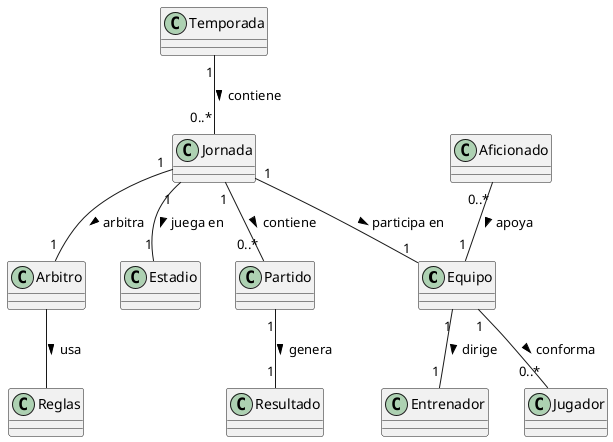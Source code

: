@startuml
class Equipo

class Entrenador

class Jugador

class Arbitro

class Reglas

class Jornada

class Estadio

class Temporada

class Partido

class Resultado

class Aficionado

Equipo "1" -- "1" Entrenador : dirige >
Equipo "1" -- "0..*" Jugador : conforma >
Jornada "1" -- "1" Equipo : participa en >
Jornada "1" -- "1" Arbitro : arbitra >
Jornada "1" -- "1" Estadio : juega en >
Arbitro -- Reglas : usa >

Temporada "1" -- "0..*" Jornada : contiene >
Jornada "1" -- "0..*" Partido : contiene >
Partido "1" -- "1" Resultado : genera >
Aficionado "0..*" -- "1" Equipo : apoya >
@enduml
